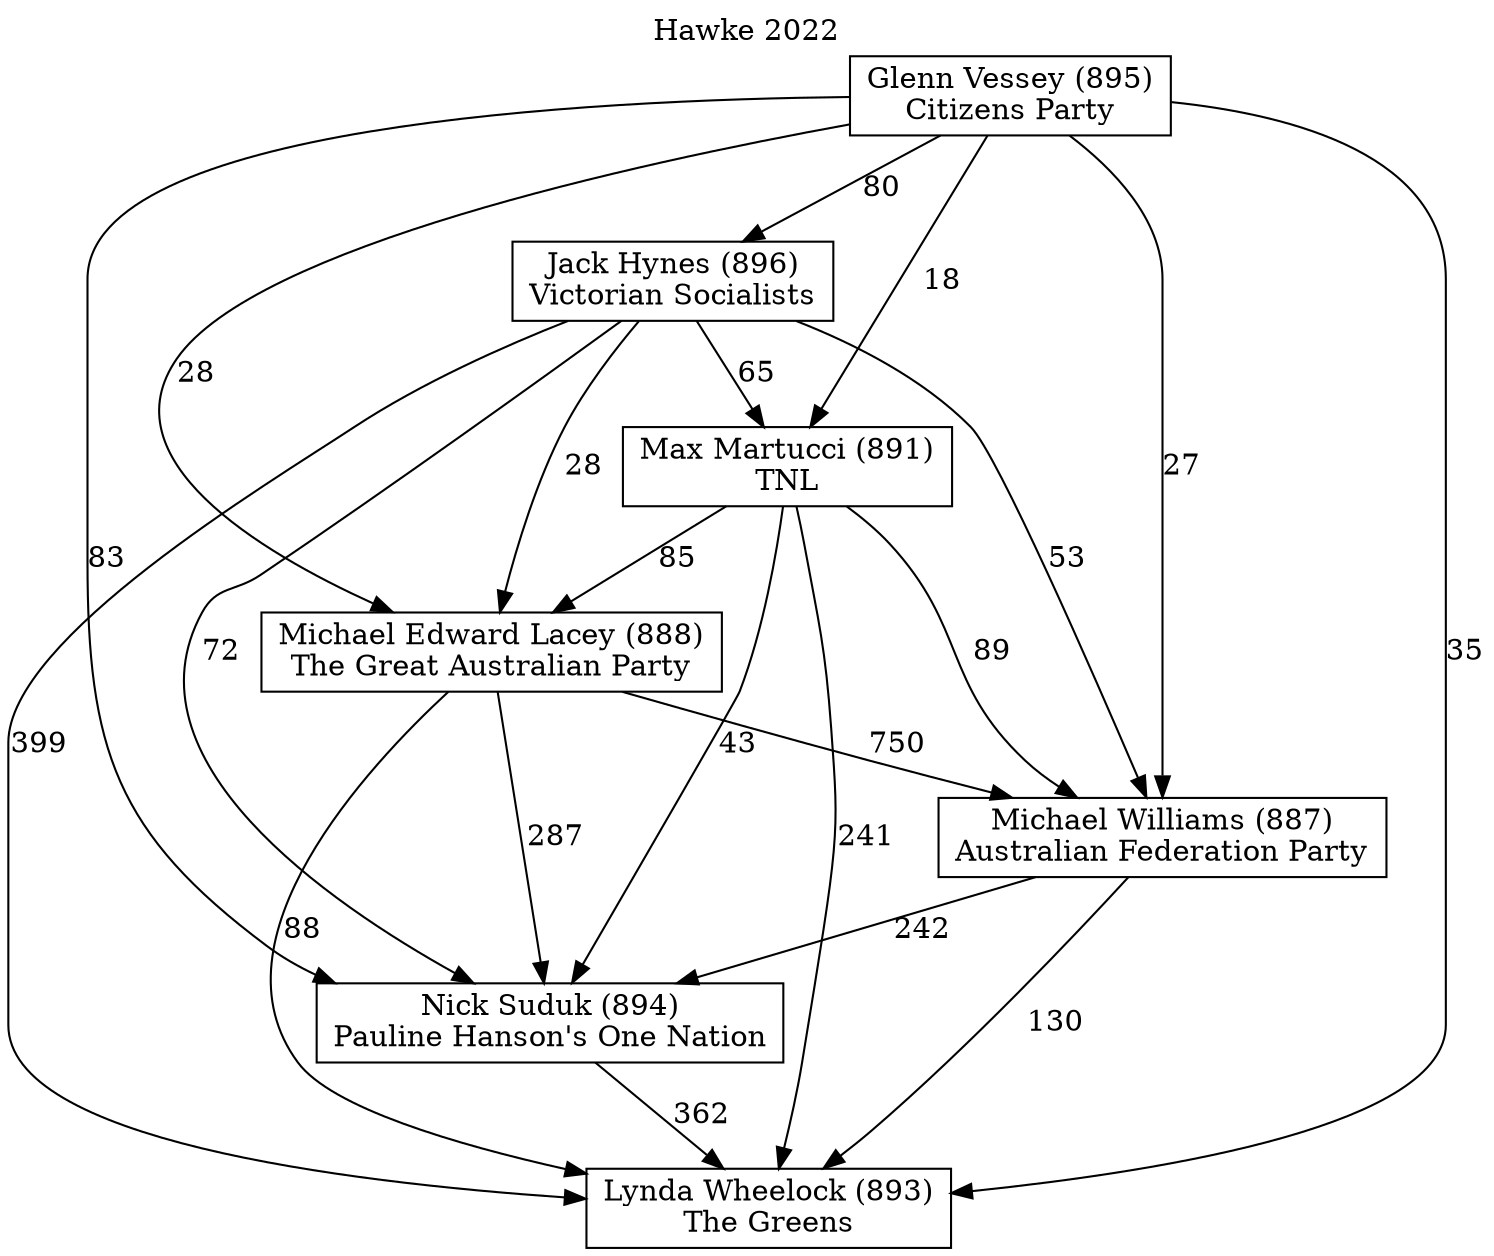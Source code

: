 // House preference flow
digraph "Lynda Wheelock (893)_Hawke_2022" {
	graph [label="Hawke 2022" labelloc=t mclimit=10]
	node [shape=box]
	"Lynda Wheelock (893)" [label="Lynda Wheelock (893)
The Greens"]
	"Nick Suduk (894)" [label="Nick Suduk (894)
Pauline Hanson's One Nation"]
	"Michael Edward Lacey (888)" [label="Michael Edward Lacey (888)
The Great Australian Party"]
	"Jack Hynes (896)" [label="Jack Hynes (896)
Victorian Socialists"]
	"Michael Williams (887)" [label="Michael Williams (887)
Australian Federation Party"]
	"Glenn Vessey (895)" [label="Glenn Vessey (895)
Citizens Party"]
	"Max Martucci (891)" [label="Max Martucci (891)
TNL"]
	"Glenn Vessey (895)" -> "Max Martucci (891)" [label=18]
	"Glenn Vessey (895)" -> "Lynda Wheelock (893)" [label=35]
	"Jack Hynes (896)" -> "Michael Edward Lacey (888)" [label=28]
	"Glenn Vessey (895)" -> "Michael Williams (887)" [label=27]
	"Jack Hynes (896)" -> "Nick Suduk (894)" [label=72]
	"Jack Hynes (896)" -> "Michael Williams (887)" [label=53]
	"Jack Hynes (896)" -> "Max Martucci (891)" [label=65]
	"Michael Edward Lacey (888)" -> "Lynda Wheelock (893)" [label=88]
	"Jack Hynes (896)" -> "Lynda Wheelock (893)" [label=399]
	"Glenn Vessey (895)" -> "Nick Suduk (894)" [label=83]
	"Glenn Vessey (895)" -> "Michael Edward Lacey (888)" [label=28]
	"Max Martucci (891)" -> "Michael Williams (887)" [label=89]
	"Max Martucci (891)" -> "Lynda Wheelock (893)" [label=241]
	"Michael Williams (887)" -> "Nick Suduk (894)" [label=242]
	"Max Martucci (891)" -> "Michael Edward Lacey (888)" [label=85]
	"Max Martucci (891)" -> "Nick Suduk (894)" [label=43]
	"Michael Edward Lacey (888)" -> "Michael Williams (887)" [label=750]
	"Nick Suduk (894)" -> "Lynda Wheelock (893)" [label=362]
	"Michael Edward Lacey (888)" -> "Nick Suduk (894)" [label=287]
	"Michael Williams (887)" -> "Lynda Wheelock (893)" [label=130]
	"Glenn Vessey (895)" -> "Jack Hynes (896)" [label=80]
}
